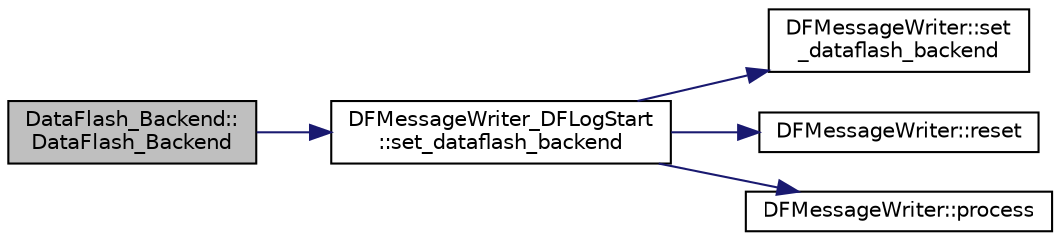digraph "DataFlash_Backend::DataFlash_Backend"
{
 // INTERACTIVE_SVG=YES
  edge [fontname="Helvetica",fontsize="10",labelfontname="Helvetica",labelfontsize="10"];
  node [fontname="Helvetica",fontsize="10",shape=record];
  rankdir="LR";
  Node1 [label="DataFlash_Backend::\lDataFlash_Backend",height=0.2,width=0.4,color="black", fillcolor="grey75", style="filled", fontcolor="black"];
  Node1 -> Node2 [color="midnightblue",fontsize="10",style="solid",fontname="Helvetica"];
  Node2 [label="DFMessageWriter_DFLogStart\l::set_dataflash_backend",height=0.2,width=0.4,color="black", fillcolor="white", style="filled",URL="$classDFMessageWriter__DFLogStart.html#abe77be10e525850afe71cfe751932f8d"];
  Node2 -> Node3 [color="midnightblue",fontsize="10",style="solid",fontname="Helvetica"];
  Node3 [label="DFMessageWriter::set\l_dataflash_backend",height=0.2,width=0.4,color="black", fillcolor="white", style="filled",URL="$classDFMessageWriter.html#ae521f875589a983d81d29f9b8b7d4575"];
  Node2 -> Node4 [color="midnightblue",fontsize="10",style="solid",fontname="Helvetica"];
  Node4 [label="DFMessageWriter::reset",height=0.2,width=0.4,color="black", fillcolor="white", style="filled",URL="$classDFMessageWriter.html#aaed0c60da70c5d7057dc29bd7edabeae"];
  Node2 -> Node5 [color="midnightblue",fontsize="10",style="solid",fontname="Helvetica"];
  Node5 [label="DFMessageWriter::process",height=0.2,width=0.4,color="black", fillcolor="white", style="filled",URL="$classDFMessageWriter.html#a8777626d4d9ade31d3b2a6b4bf45f11c"];
}
